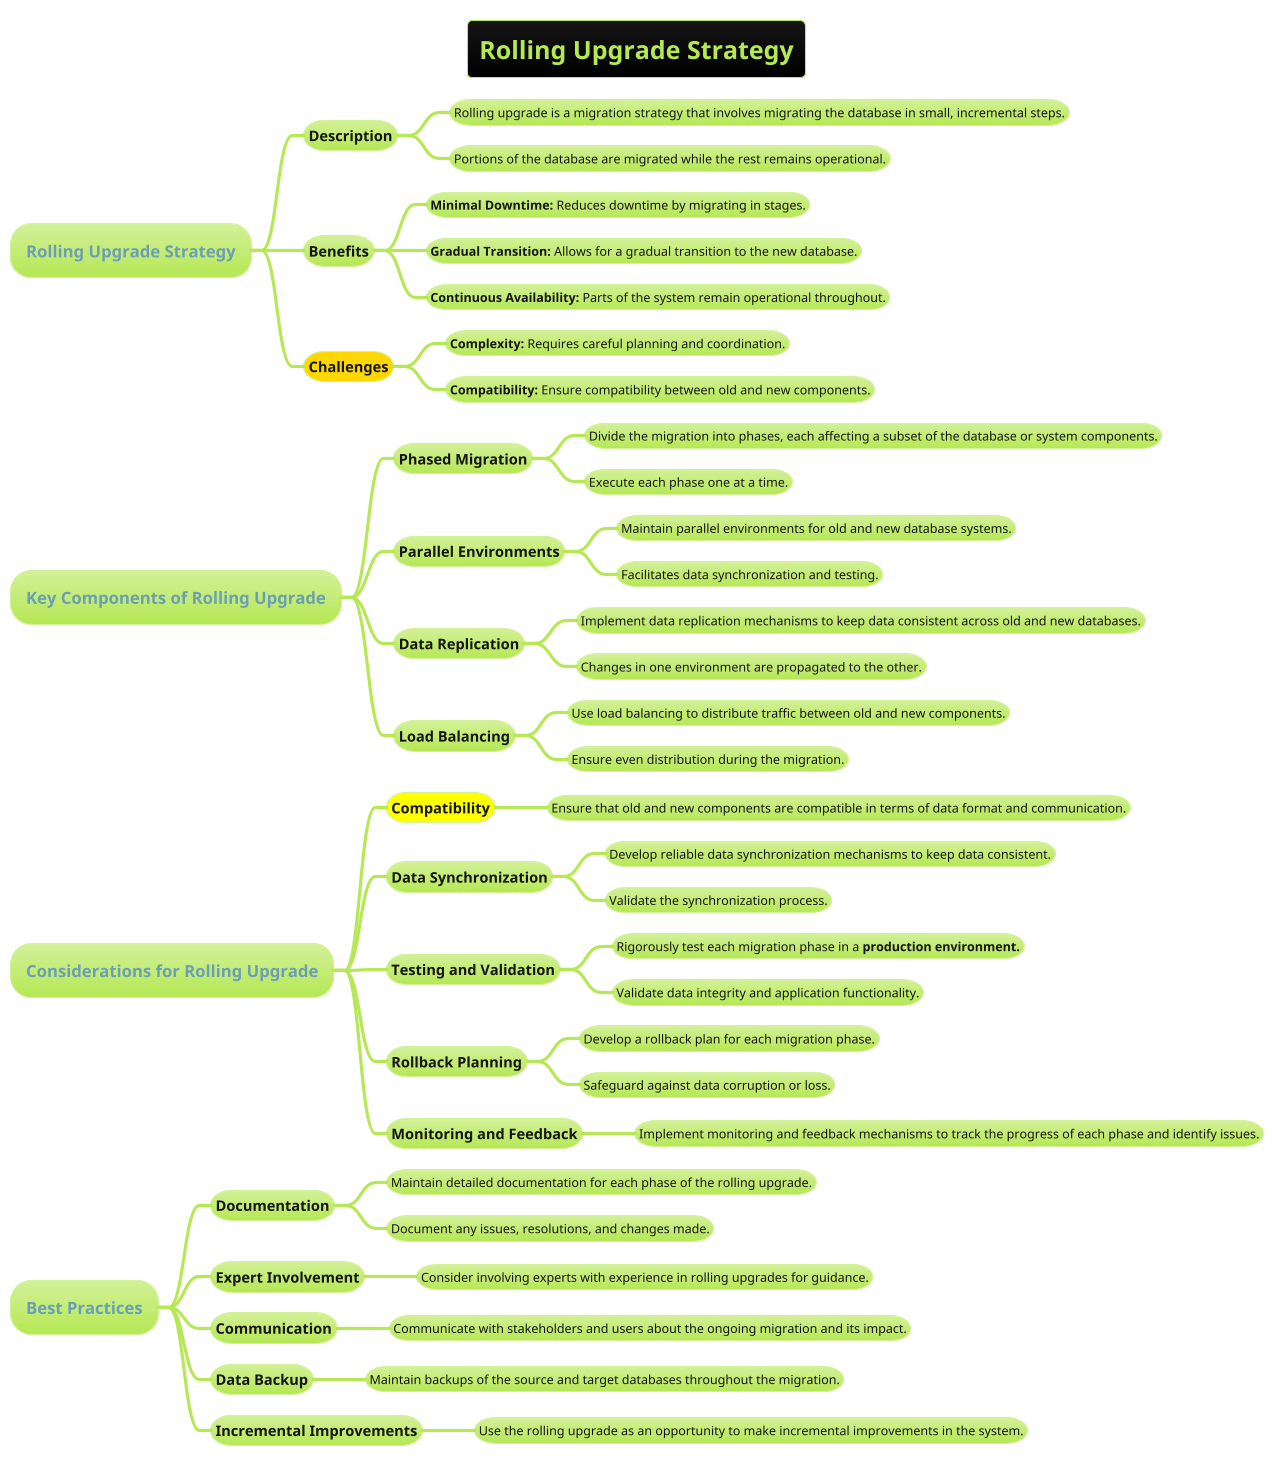 @startmindmap
title =Rolling Upgrade Strategy
!theme hacker

* Rolling Upgrade Strategy
** Description
*** Rolling upgrade is a migration strategy that involves migrating the database in small, incremental steps.
*** Portions of the database are migrated while the rest remains operational.

** Benefits
*** **Minimal Downtime:** Reduces downtime by migrating in stages.
*** **Gradual Transition:** Allows for a gradual transition to the new database.
*** **Continuous Availability:** Parts of the system remain operational throughout.

**[#gold] Challenges
*** **Complexity:** Requires careful planning and coordination.
*** **Compatibility:** Ensure compatibility between old and new components.

* Key Components of Rolling Upgrade
** Phased Migration
*** Divide the migration into phases, each affecting a subset of the database or system components.
*** Execute each phase one at a time.

** Parallel Environments
*** Maintain parallel environments for old and new database systems.
*** Facilitates data synchronization and testing.

** Data Replication
*** Implement data replication mechanisms to keep data consistent across old and new databases.
*** Changes in one environment are propagated to the other.

** Load Balancing
*** Use load balancing to distribute traffic between old and new components.
*** Ensure even distribution during the migration.

* Considerations for Rolling Upgrade
**[#yellow] Compatibility
*** Ensure that old and new components are compatible in terms of data format and communication.

** Data Synchronization
*** Develop reliable data synchronization mechanisms to keep data consistent.
*** Validate the synchronization process.

** Testing and Validation
*** Rigorously test each migration phase in a **production environment.**
*** Validate data integrity and application functionality.

** Rollback Planning
*** Develop a rollback plan for each migration phase.
*** Safeguard against data corruption or loss.

** Monitoring and Feedback
*** Implement monitoring and feedback mechanisms to track the progress of each phase and identify issues.

* Best Practices
** Documentation
*** Maintain detailed documentation for each phase of the rolling upgrade.
*** Document any issues, resolutions, and changes made.

** Expert Involvement
*** Consider involving experts with experience in rolling upgrades for guidance.

** Communication
*** Communicate with stakeholders and users about the ongoing migration and its impact.

** Data Backup
*** Maintain backups of the source and target databases throughout the migration.

** Incremental Improvements
*** Use the rolling upgrade as an opportunity to make incremental improvements in the system.

@endmindmap
